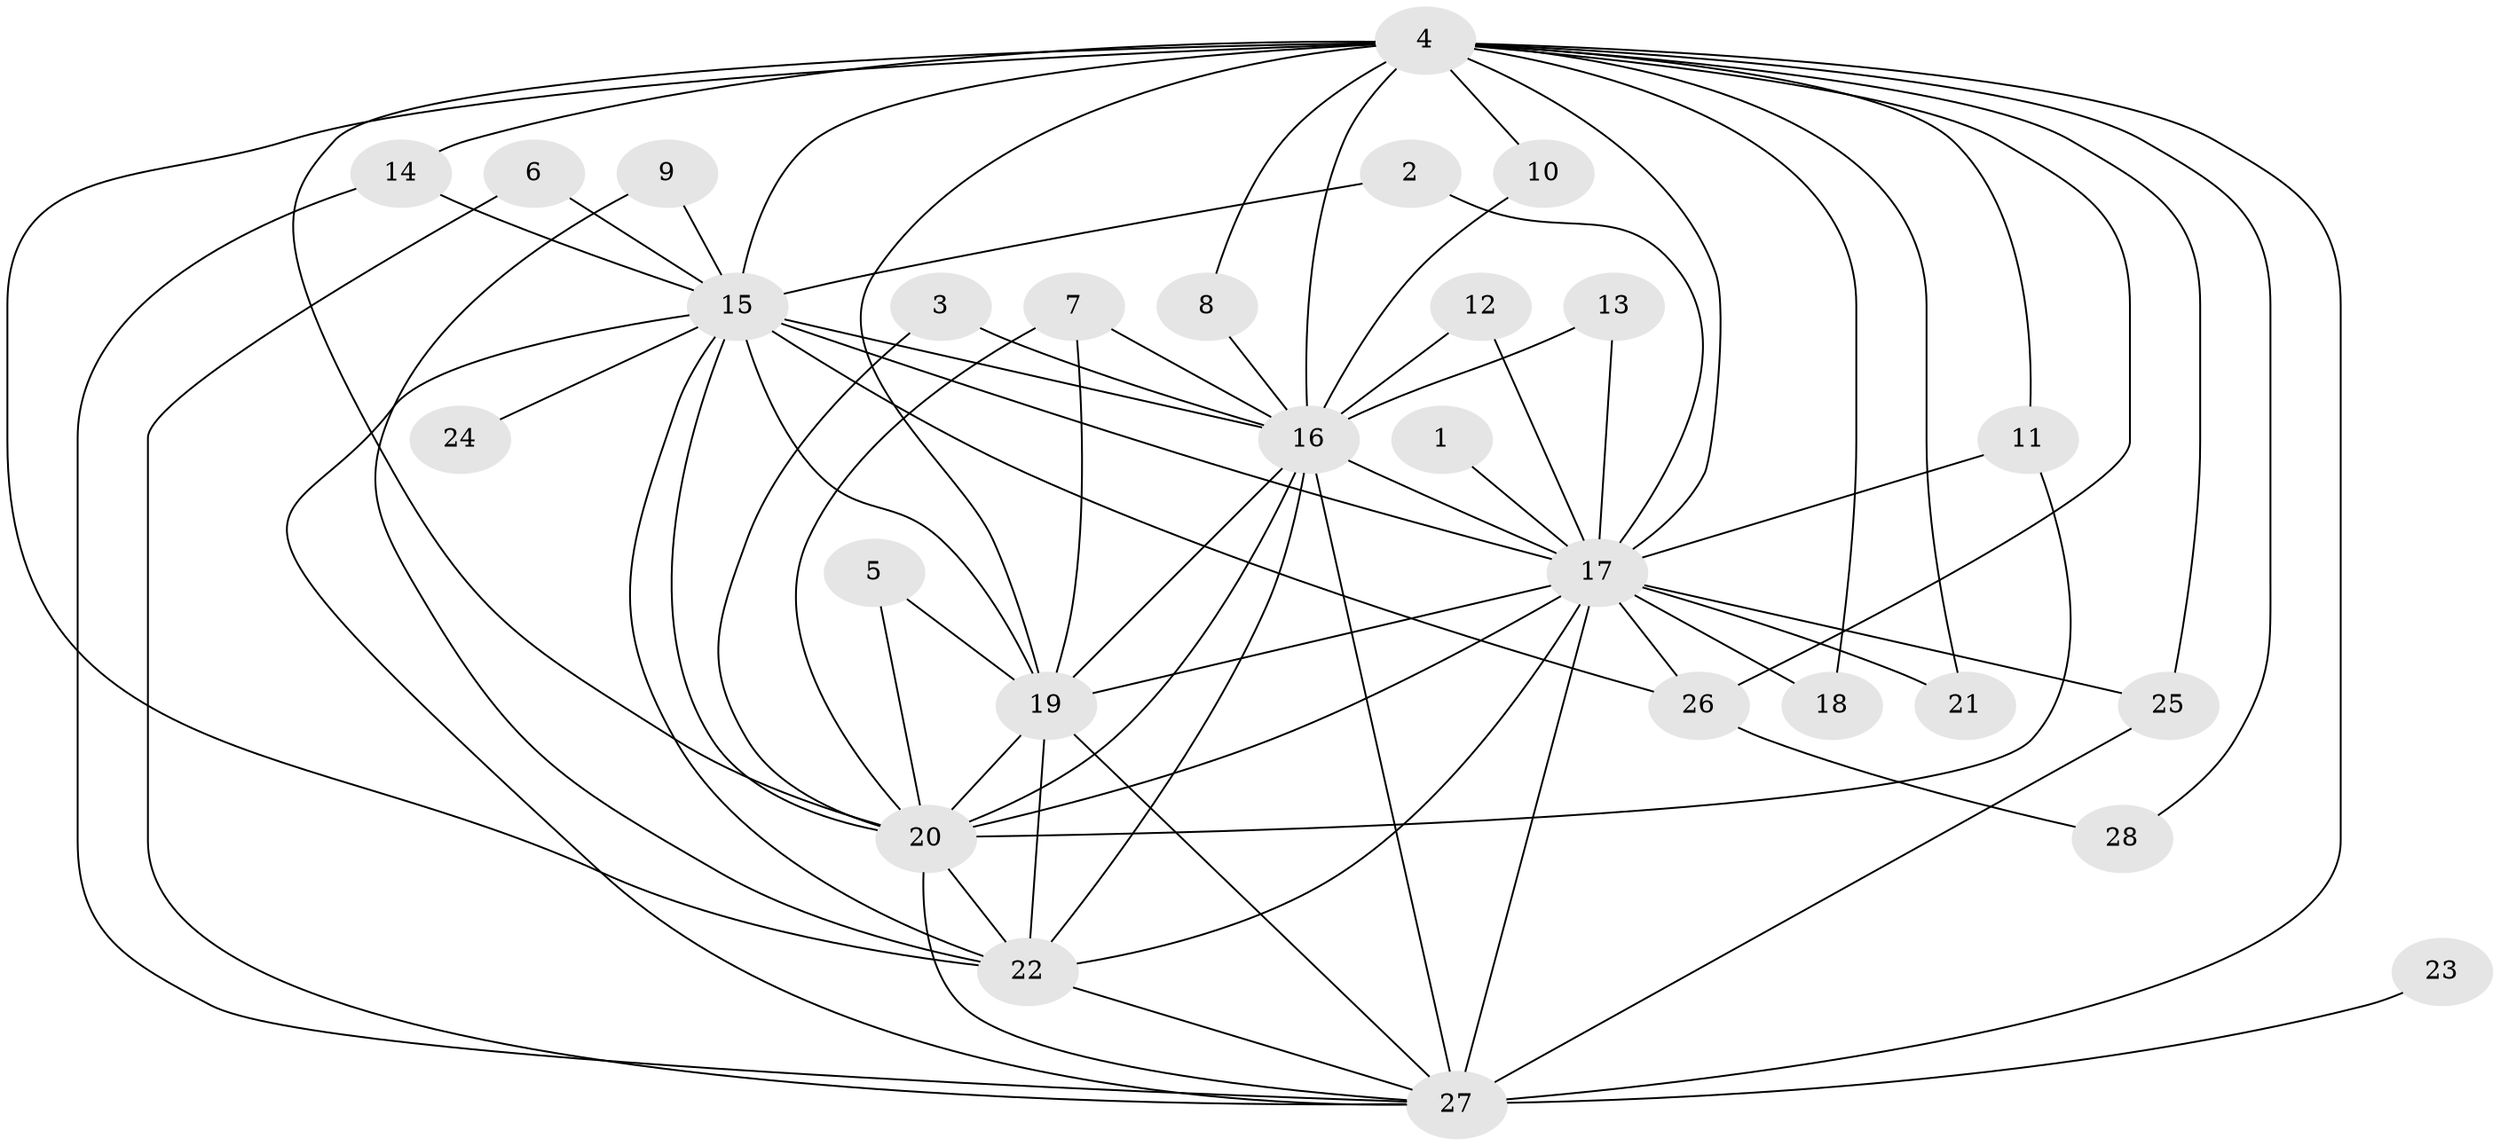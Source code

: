 // original degree distribution, {13: 0.07272727272727272, 17: 0.01818181818181818, 16: 0.03636363636363636, 19: 0.01818181818181818, 18: 0.01818181818181818, 25: 0.01818181818181818, 2: 0.5818181818181818, 4: 0.03636363636363636, 5: 0.01818181818181818, 3: 0.18181818181818182}
// Generated by graph-tools (version 1.1) at 2025/25/03/09/25 03:25:41]
// undirected, 28 vertices, 70 edges
graph export_dot {
graph [start="1"]
  node [color=gray90,style=filled];
  1;
  2;
  3;
  4;
  5;
  6;
  7;
  8;
  9;
  10;
  11;
  12;
  13;
  14;
  15;
  16;
  17;
  18;
  19;
  20;
  21;
  22;
  23;
  24;
  25;
  26;
  27;
  28;
  1 -- 17 [weight=1.0];
  2 -- 15 [weight=1.0];
  2 -- 17 [weight=1.0];
  3 -- 16 [weight=1.0];
  3 -- 20 [weight=1.0];
  4 -- 8 [weight=1.0];
  4 -- 10 [weight=1.0];
  4 -- 11 [weight=1.0];
  4 -- 14 [weight=1.0];
  4 -- 15 [weight=4.0];
  4 -- 16 [weight=2.0];
  4 -- 17 [weight=2.0];
  4 -- 18 [weight=1.0];
  4 -- 19 [weight=2.0];
  4 -- 20 [weight=2.0];
  4 -- 21 [weight=1.0];
  4 -- 22 [weight=2.0];
  4 -- 25 [weight=2.0];
  4 -- 26 [weight=1.0];
  4 -- 27 [weight=4.0];
  4 -- 28 [weight=1.0];
  5 -- 19 [weight=1.0];
  5 -- 20 [weight=1.0];
  6 -- 15 [weight=1.0];
  6 -- 27 [weight=1.0];
  7 -- 16 [weight=1.0];
  7 -- 19 [weight=1.0];
  7 -- 20 [weight=2.0];
  8 -- 16 [weight=1.0];
  9 -- 15 [weight=1.0];
  9 -- 22 [weight=1.0];
  10 -- 16 [weight=1.0];
  11 -- 17 [weight=1.0];
  11 -- 20 [weight=1.0];
  12 -- 16 [weight=1.0];
  12 -- 17 [weight=1.0];
  13 -- 16 [weight=1.0];
  13 -- 17 [weight=1.0];
  14 -- 15 [weight=1.0];
  14 -- 27 [weight=1.0];
  15 -- 16 [weight=2.0];
  15 -- 17 [weight=3.0];
  15 -- 19 [weight=2.0];
  15 -- 20 [weight=2.0];
  15 -- 22 [weight=2.0];
  15 -- 24 [weight=2.0];
  15 -- 26 [weight=1.0];
  15 -- 27 [weight=2.0];
  16 -- 17 [weight=1.0];
  16 -- 19 [weight=2.0];
  16 -- 20 [weight=1.0];
  16 -- 22 [weight=1.0];
  16 -- 27 [weight=3.0];
  17 -- 18 [weight=1.0];
  17 -- 19 [weight=1.0];
  17 -- 20 [weight=2.0];
  17 -- 21 [weight=1.0];
  17 -- 22 [weight=2.0];
  17 -- 25 [weight=3.0];
  17 -- 26 [weight=2.0];
  17 -- 27 [weight=2.0];
  19 -- 20 [weight=2.0];
  19 -- 22 [weight=1.0];
  19 -- 27 [weight=1.0];
  20 -- 22 [weight=2.0];
  20 -- 27 [weight=1.0];
  22 -- 27 [weight=2.0];
  23 -- 27 [weight=1.0];
  25 -- 27 [weight=1.0];
  26 -- 28 [weight=1.0];
}
